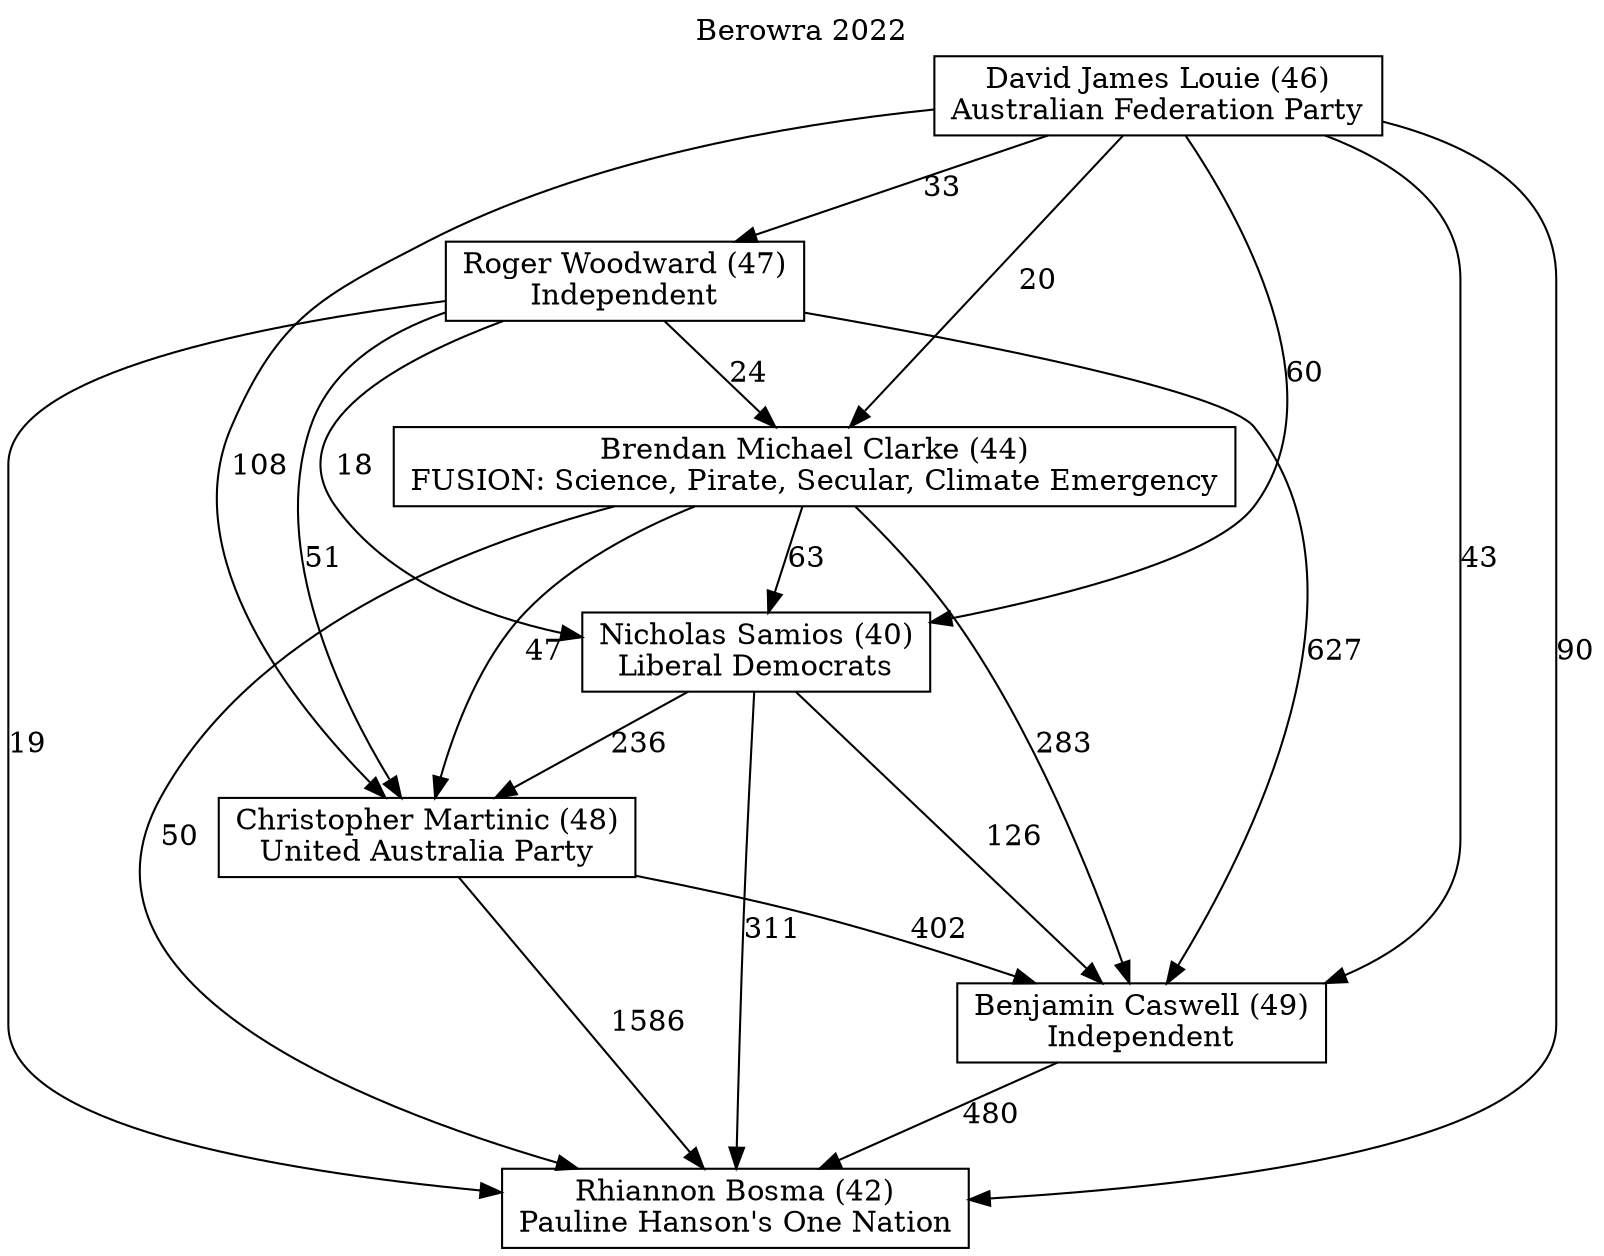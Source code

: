 // House preference flow
digraph "Rhiannon Bosma (42)_Berowra_2022" {
	graph [label="Berowra 2022" labelloc=t mclimit=10]
	node [shape=box]
	"Roger Woodward (47)" [label="Roger Woodward (47)
Independent"]
	"Nicholas Samios (40)" [label="Nicholas Samios (40)
Liberal Democrats"]
	"Christopher Martinic (48)" [label="Christopher Martinic (48)
United Australia Party"]
	"Rhiannon Bosma (42)" [label="Rhiannon Bosma (42)
Pauline Hanson's One Nation"]
	"Benjamin Caswell (49)" [label="Benjamin Caswell (49)
Independent"]
	"Brendan Michael Clarke (44)" [label="Brendan Michael Clarke (44)
FUSION: Science, Pirate, Secular, Climate Emergency"]
	"David James Louie (46)" [label="David James Louie (46)
Australian Federation Party"]
	"Nicholas Samios (40)" -> "Benjamin Caswell (49)" [label=126]
	"David James Louie (46)" -> "Benjamin Caswell (49)" [label=43]
	"Brendan Michael Clarke (44)" -> "Christopher Martinic (48)" [label=47]
	"Roger Woodward (47)" -> "Christopher Martinic (48)" [label=51]
	"Christopher Martinic (48)" -> "Rhiannon Bosma (42)" [label=1586]
	"Brendan Michael Clarke (44)" -> "Benjamin Caswell (49)" [label=283]
	"Nicholas Samios (40)" -> "Christopher Martinic (48)" [label=236]
	"David James Louie (46)" -> "Brendan Michael Clarke (44)" [label=20]
	"Roger Woodward (47)" -> "Brendan Michael Clarke (44)" [label=24]
	"David James Louie (46)" -> "Rhiannon Bosma (42)" [label=90]
	"David James Louie (46)" -> "Christopher Martinic (48)" [label=108]
	"Roger Woodward (47)" -> "Nicholas Samios (40)" [label=18]
	"Nicholas Samios (40)" -> "Rhiannon Bosma (42)" [label=311]
	"David James Louie (46)" -> "Nicholas Samios (40)" [label=60]
	"Roger Woodward (47)" -> "Benjamin Caswell (49)" [label=627]
	"Brendan Michael Clarke (44)" -> "Nicholas Samios (40)" [label=63]
	"Brendan Michael Clarke (44)" -> "Rhiannon Bosma (42)" [label=50]
	"David James Louie (46)" -> "Roger Woodward (47)" [label=33]
	"Benjamin Caswell (49)" -> "Rhiannon Bosma (42)" [label=480]
	"Roger Woodward (47)" -> "Rhiannon Bosma (42)" [label=19]
	"Christopher Martinic (48)" -> "Benjamin Caswell (49)" [label=402]
}
